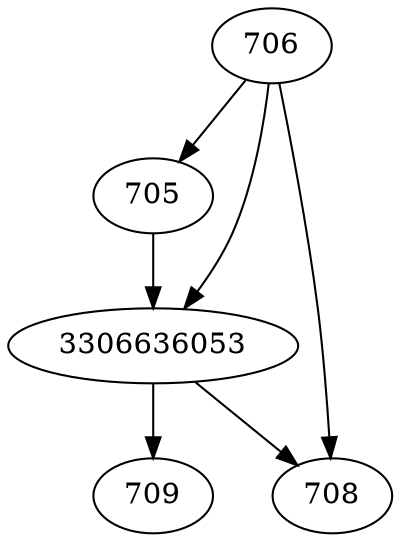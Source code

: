 strict digraph  {
705;
706;
708;
709;
3306636053;
705 -> 3306636053;
706 -> 708;
706 -> 705;
706 -> 3306636053;
3306636053 -> 708;
3306636053 -> 709;
}
